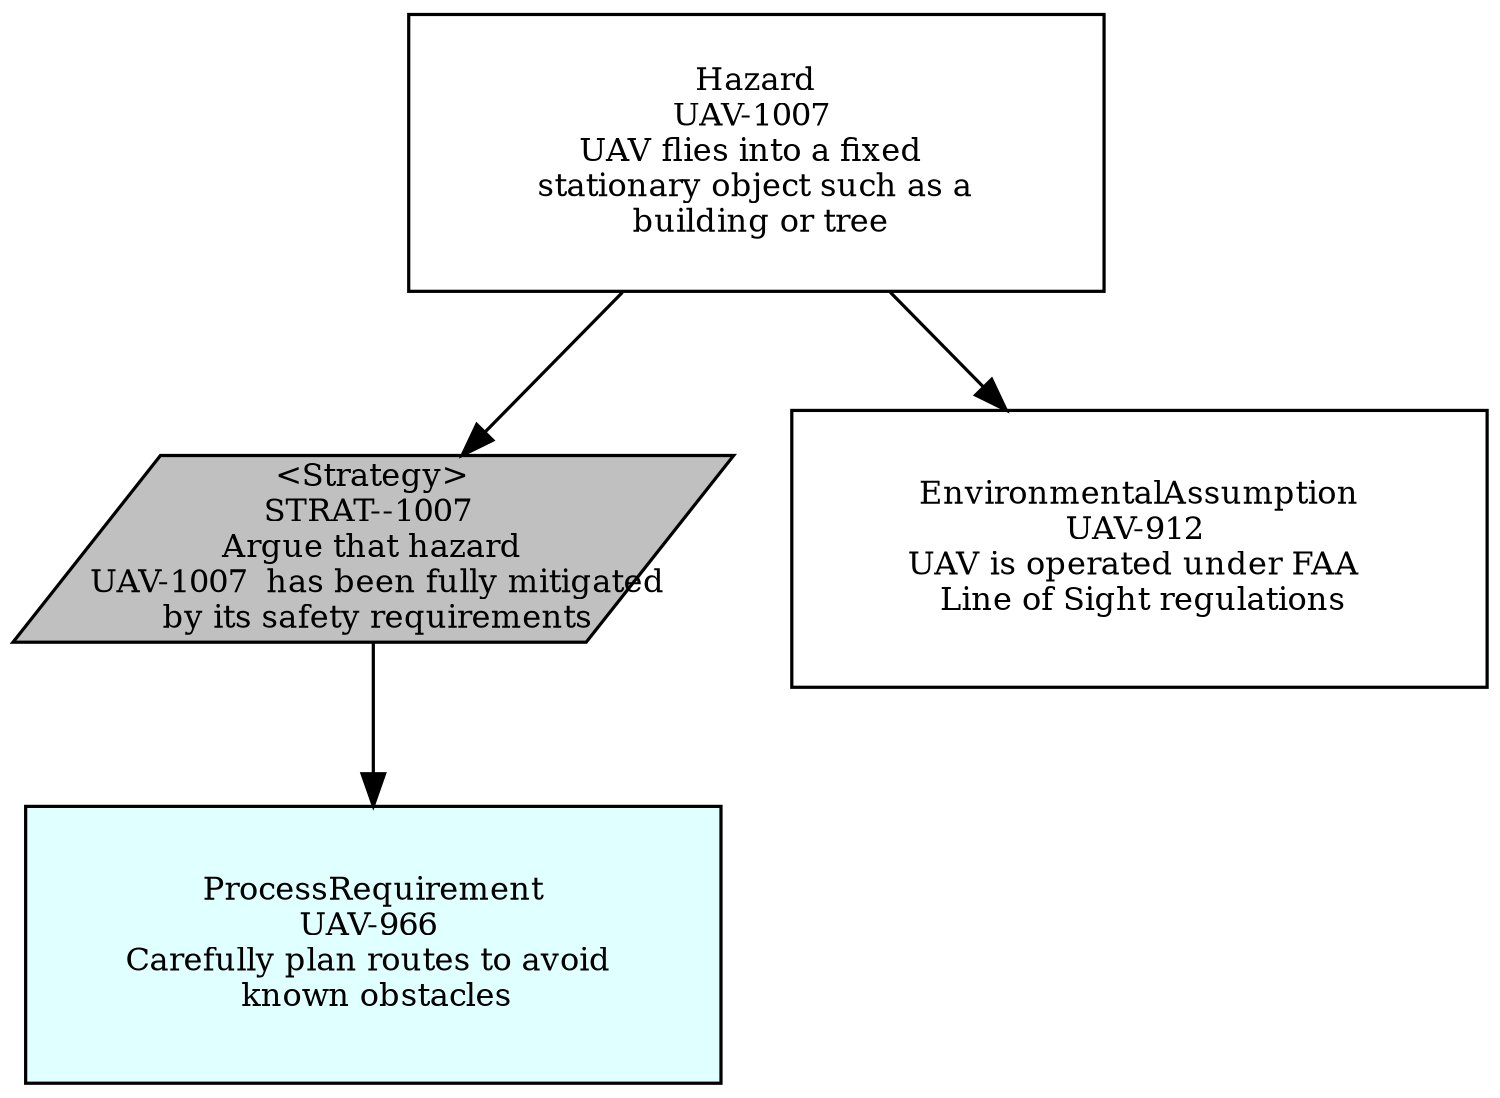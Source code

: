 digraph g { graph [autosize=false, size="10,20!", resolution=200, rankdir = "TD"];
node [ fontsize = "10" shape = "record" ];
edge [];
"UAV-1007Delta"[
label = "Hazard\nUAV-1007 \nUAV flies into a fixed \n stationary object such as a \n building or tree "
shape = "record"
color = "black"
style = "filled"
fillcolor = "white"
fixedsize = "true"
width = "3.0"
height = "1.2"
];
"STRAT--1007Delta"[
label = "<Strategy>\nSTRAT--1007 \n Argue that hazard \n  UAV-1007  has been fully mitigated \n by its safety requirements"
shape = "parallelogram"
color = "black"
style = "filled"
fillcolor = "grey"
fixedsize = "true"
width = "3.0"
height = "0.8"
];
"UAV-966Delta"[
label = "ProcessRequirement\nUAV-966 \nCarefully plan routes to avoid \n known obstacles "
shape = "record"
color = "black"
style = "filled"
fillcolor = "lightcyan"
fixedsize = "true"
width = "3.0"
height = "1.2"
];
"UAV-912Delta"[
label = "EnvironmentalAssumption\nUAV-912 \nUAV is operated under FAA \n Line of Sight regulations "
shape = "record"
color = "black"
style = "filled"
fillcolor = "white"
fixedsize = "true"
width = "3.0"
height = "1.2"
];
"UAV-1007Delta" -> "STRAT--1007Delta"[style = "solid" color = black];
"STRAT--1007Delta" -> "UAV-966Delta"[style = "solid" color = black];
"UAV-1007Delta" -> "UAV-912Delta"[style = "solid" color = black];
}
